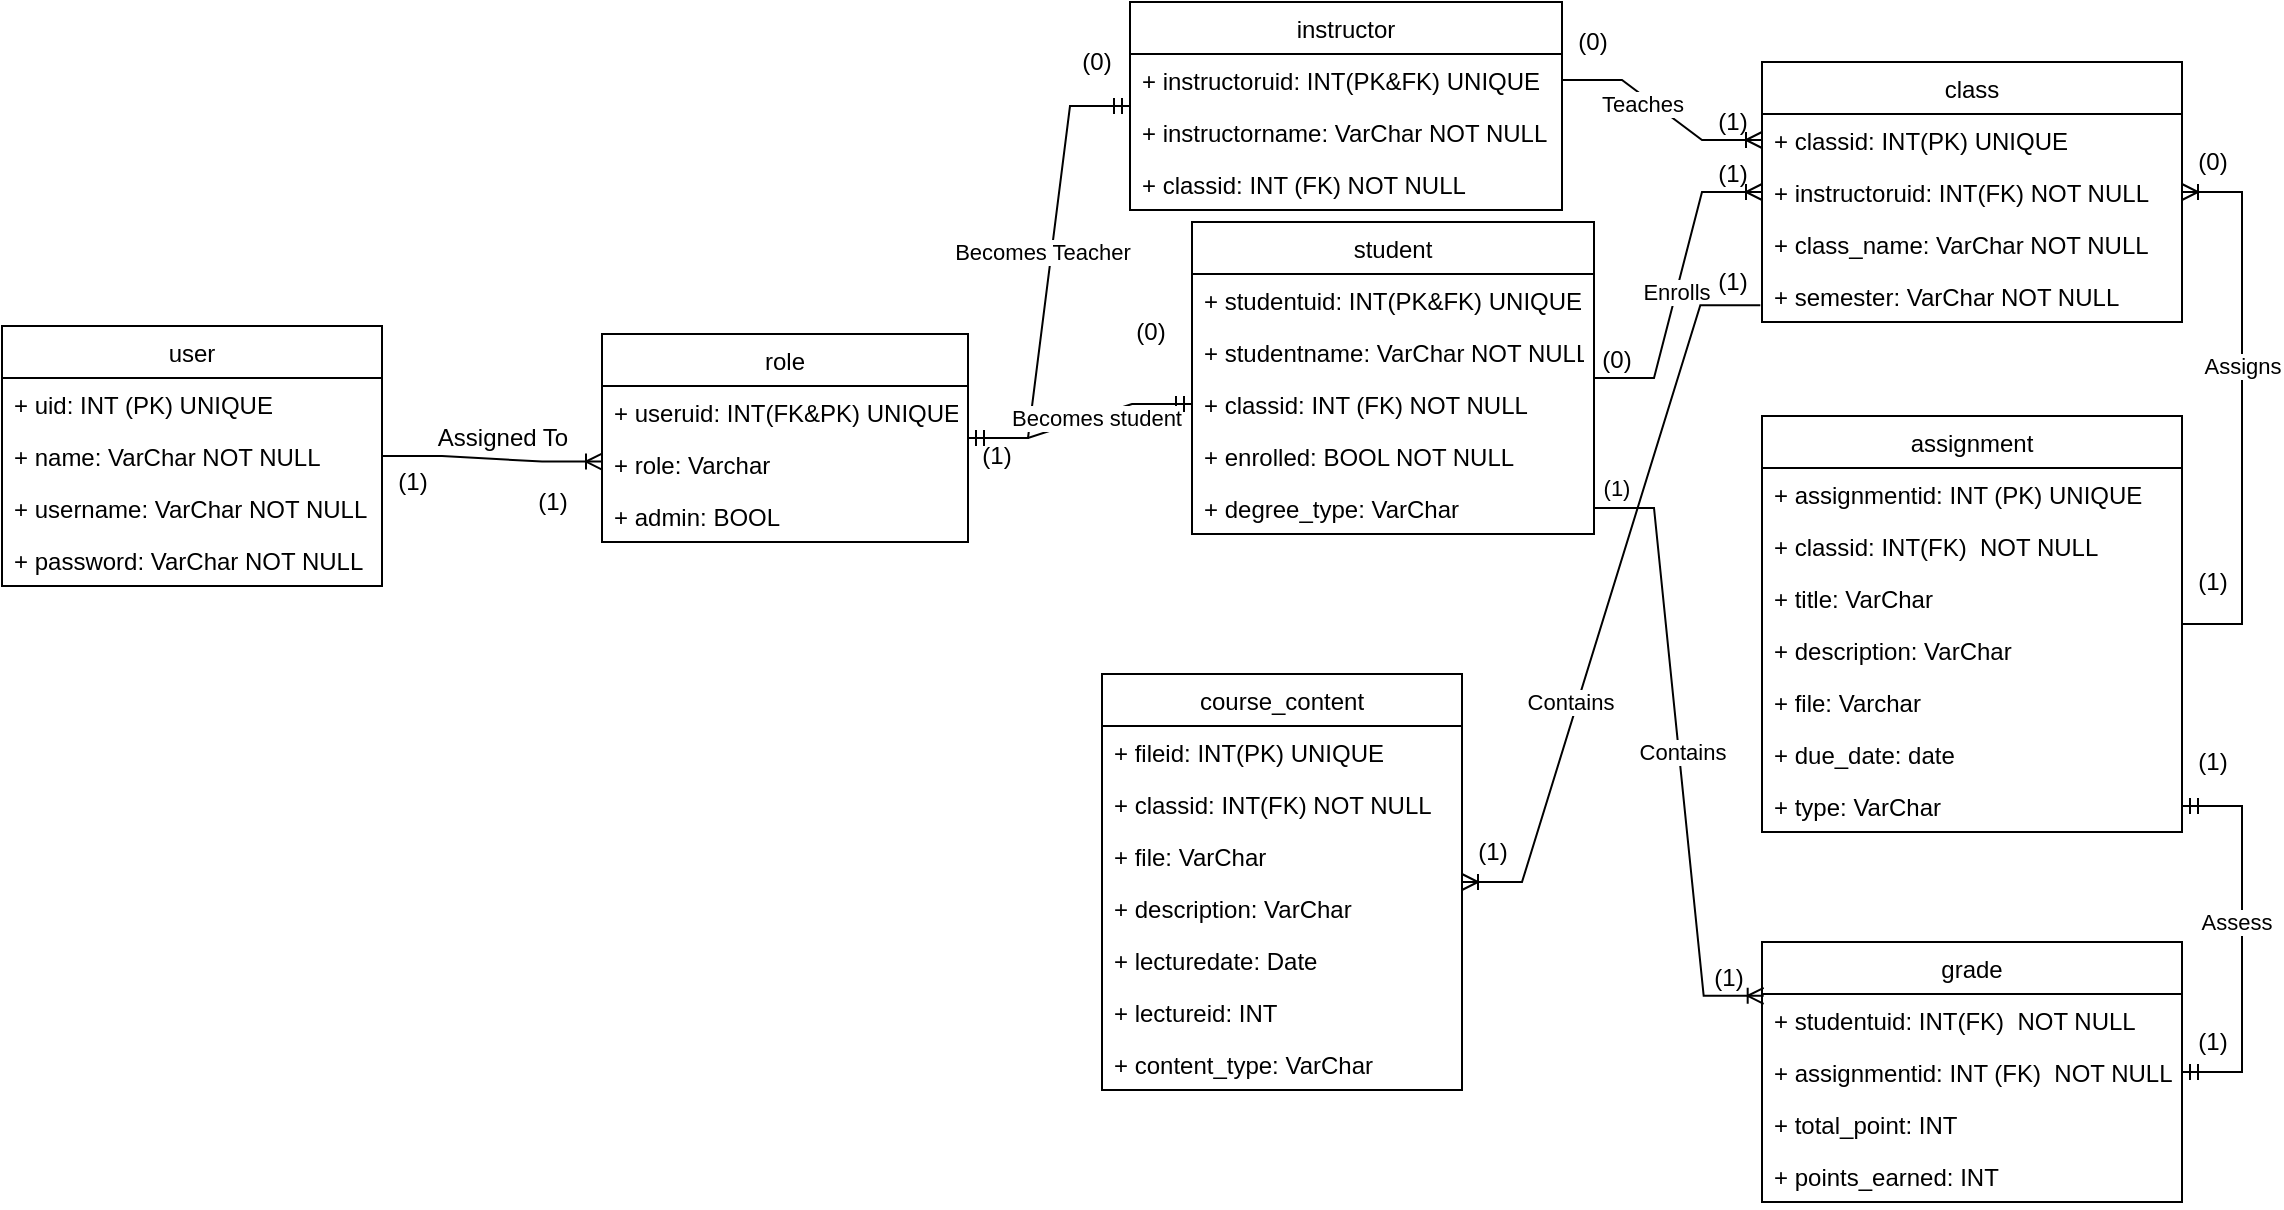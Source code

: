 <mxfile version="17.1.3" type="github">
  <diagram id="VYZQv91BQU45XDSXAsdk" name="Page-1">
    <mxGraphModel dx="2321" dy="689" grid="1" gridSize="10" guides="1" tooltips="1" connect="1" arrows="1" fold="1" page="1" pageScale="1" pageWidth="1100" pageHeight="850" math="0" shadow="0">
      <root>
        <mxCell id="0" />
        <mxCell id="1" parent="0" />
        <mxCell id="eXv01nYORWSgZVJWpv61-1" value="user" style="swimlane;fontStyle=0;childLayout=stackLayout;horizontal=1;startSize=26;fillColor=none;horizontalStack=0;resizeParent=1;resizeParentMax=0;resizeLast=0;collapsible=1;marginBottom=0;" parent="1" vertex="1">
          <mxGeometry x="-30" y="172" width="190" height="130" as="geometry" />
        </mxCell>
        <mxCell id="eXv01nYORWSgZVJWpv61-2" value="+ uid: INT (PK) UNIQUE" style="text;strokeColor=none;fillColor=none;align=left;verticalAlign=top;spacingLeft=4;spacingRight=4;overflow=hidden;rotatable=0;points=[[0,0.5],[1,0.5]];portConstraint=eastwest;" parent="eXv01nYORWSgZVJWpv61-1" vertex="1">
          <mxGeometry y="26" width="190" height="26" as="geometry" />
        </mxCell>
        <mxCell id="eXv01nYORWSgZVJWpv61-3" value="+ name: VarChar NOT NULL" style="text;strokeColor=none;fillColor=none;align=left;verticalAlign=top;spacingLeft=4;spacingRight=4;overflow=hidden;rotatable=0;points=[[0,0.5],[1,0.5]];portConstraint=eastwest;" parent="eXv01nYORWSgZVJWpv61-1" vertex="1">
          <mxGeometry y="52" width="190" height="26" as="geometry" />
        </mxCell>
        <mxCell id="eXv01nYORWSgZVJWpv61-4" value="+ username: VarChar NOT NULL&#xa;" style="text;strokeColor=none;fillColor=none;align=left;verticalAlign=top;spacingLeft=4;spacingRight=4;overflow=hidden;rotatable=0;points=[[0,0.5],[1,0.5]];portConstraint=eastwest;" parent="eXv01nYORWSgZVJWpv61-1" vertex="1">
          <mxGeometry y="78" width="190" height="26" as="geometry" />
        </mxCell>
        <mxCell id="eXv01nYORWSgZVJWpv61-5" value="+ password: VarChar NOT NULL&#xa;" style="text;strokeColor=none;fillColor=none;align=left;verticalAlign=top;spacingLeft=4;spacingRight=4;overflow=hidden;rotatable=0;points=[[0,0.5],[1,0.5]];portConstraint=eastwest;" parent="eXv01nYORWSgZVJWpv61-1" vertex="1">
          <mxGeometry y="104" width="190" height="26" as="geometry" />
        </mxCell>
        <mxCell id="eXv01nYORWSgZVJWpv61-6" value="role" style="swimlane;fontStyle=0;childLayout=stackLayout;horizontal=1;startSize=26;fillColor=none;horizontalStack=0;resizeParent=1;resizeParentMax=0;resizeLast=0;collapsible=1;marginBottom=0;" parent="1" vertex="1">
          <mxGeometry x="270" y="176" width="183" height="104" as="geometry" />
        </mxCell>
        <mxCell id="eXv01nYORWSgZVJWpv61-7" value="+ useruid: INT(FK&amp;PK) UNIQUE" style="text;strokeColor=none;fillColor=none;align=left;verticalAlign=top;spacingLeft=4;spacingRight=4;overflow=hidden;rotatable=0;points=[[0,0.5],[1,0.5]];portConstraint=eastwest;" parent="eXv01nYORWSgZVJWpv61-6" vertex="1">
          <mxGeometry y="26" width="183" height="26" as="geometry" />
        </mxCell>
        <mxCell id="zj9yC82mUhUY9r3T3yFx-25" value="+ role: Varchar" style="text;strokeColor=none;fillColor=none;align=left;verticalAlign=top;spacingLeft=4;spacingRight=4;overflow=hidden;rotatable=0;points=[[0,0.5],[1,0.5]];portConstraint=eastwest;" parent="eXv01nYORWSgZVJWpv61-6" vertex="1">
          <mxGeometry y="52" width="183" height="26" as="geometry" />
        </mxCell>
        <mxCell id="eXv01nYORWSgZVJWpv61-8" value="+ admin: BOOL" style="text;strokeColor=none;fillColor=none;align=left;verticalAlign=top;spacingLeft=4;spacingRight=4;overflow=hidden;rotatable=0;points=[[0,0.5],[1,0.5]];portConstraint=eastwest;" parent="eXv01nYORWSgZVJWpv61-6" vertex="1">
          <mxGeometry y="78" width="183" height="26" as="geometry" />
        </mxCell>
        <mxCell id="eXv01nYORWSgZVJWpv61-14" value="student" style="swimlane;fontStyle=0;childLayout=stackLayout;horizontal=1;startSize=26;fillColor=none;horizontalStack=0;resizeParent=1;resizeParentMax=0;resizeLast=0;collapsible=1;marginBottom=0;" parent="1" vertex="1">
          <mxGeometry x="565" y="120" width="201" height="156" as="geometry" />
        </mxCell>
        <mxCell id="eXv01nYORWSgZVJWpv61-15" value="+ studentuid: INT(PK&amp;FK) UNIQUE" style="text;strokeColor=none;fillColor=none;align=left;verticalAlign=top;spacingLeft=4;spacingRight=4;overflow=hidden;rotatable=0;points=[[0,0.5],[1,0.5]];portConstraint=eastwest;" parent="eXv01nYORWSgZVJWpv61-14" vertex="1">
          <mxGeometry y="26" width="201" height="26" as="geometry" />
        </mxCell>
        <mxCell id="6dxxQCB3jfcKRgoN7G0b-2" value="+ studentname: VarChar NOT NULL" style="text;strokeColor=none;fillColor=none;align=left;verticalAlign=top;spacingLeft=4;spacingRight=4;overflow=hidden;rotatable=0;points=[[0,0.5],[1,0.5]];portConstraint=eastwest;" vertex="1" parent="eXv01nYORWSgZVJWpv61-14">
          <mxGeometry y="52" width="201" height="26" as="geometry" />
        </mxCell>
        <mxCell id="eXv01nYORWSgZVJWpv61-16" value="+ classid: INT (FK) NOT NULL&#xa; " style="text;strokeColor=none;fillColor=none;align=left;verticalAlign=top;spacingLeft=4;spacingRight=4;overflow=hidden;rotatable=0;points=[[0,0.5],[1,0.5]];portConstraint=eastwest;" parent="eXv01nYORWSgZVJWpv61-14" vertex="1">
          <mxGeometry y="78" width="201" height="26" as="geometry" />
        </mxCell>
        <mxCell id="zj9yC82mUhUY9r3T3yFx-26" value="+ enrolled: BOOL NOT NULL" style="text;strokeColor=none;fillColor=none;align=left;verticalAlign=top;spacingLeft=4;spacingRight=4;overflow=hidden;rotatable=0;points=[[0,0.5],[1,0.5]];portConstraint=eastwest;" parent="eXv01nYORWSgZVJWpv61-14" vertex="1">
          <mxGeometry y="104" width="201" height="26" as="geometry" />
        </mxCell>
        <mxCell id="zj9yC82mUhUY9r3T3yFx-29" value="+ degree_type: VarChar" style="text;strokeColor=none;fillColor=none;align=left;verticalAlign=top;spacingLeft=4;spacingRight=4;overflow=hidden;rotatable=0;points=[[0,0.5],[1,0.5]];portConstraint=eastwest;" parent="eXv01nYORWSgZVJWpv61-14" vertex="1">
          <mxGeometry y="130" width="201" height="26" as="geometry" />
        </mxCell>
        <mxCell id="eXv01nYORWSgZVJWpv61-18" value="class" style="swimlane;fontStyle=0;childLayout=stackLayout;horizontal=1;startSize=26;fillColor=none;horizontalStack=0;resizeParent=1;resizeParentMax=0;resizeLast=0;collapsible=1;marginBottom=0;" parent="1" vertex="1">
          <mxGeometry x="850" y="40" width="210" height="130" as="geometry" />
        </mxCell>
        <mxCell id="eXv01nYORWSgZVJWpv61-19" value="+ classid: INT(PK) UNIQUE" style="text;strokeColor=none;fillColor=none;align=left;verticalAlign=top;spacingLeft=4;spacingRight=4;overflow=hidden;rotatable=0;points=[[0,0.5],[1,0.5]];portConstraint=eastwest;" parent="eXv01nYORWSgZVJWpv61-18" vertex="1">
          <mxGeometry y="26" width="210" height="26" as="geometry" />
        </mxCell>
        <mxCell id="zj9yC82mUhUY9r3T3yFx-22" value="+ instructoruid: INT(FK) NOT NULL" style="text;strokeColor=none;fillColor=none;align=left;verticalAlign=top;spacingLeft=4;spacingRight=4;overflow=hidden;rotatable=0;points=[[0,0.5],[1,0.5]];portConstraint=eastwest;" parent="eXv01nYORWSgZVJWpv61-18" vertex="1">
          <mxGeometry y="52" width="210" height="26" as="geometry" />
        </mxCell>
        <mxCell id="eXv01nYORWSgZVJWpv61-20" value="+ class_name: VarChar NOT NULL" style="text;strokeColor=none;fillColor=none;align=left;verticalAlign=top;spacingLeft=4;spacingRight=4;overflow=hidden;rotatable=0;points=[[0,0.5],[1,0.5]];portConstraint=eastwest;" parent="eXv01nYORWSgZVJWpv61-18" vertex="1">
          <mxGeometry y="78" width="210" height="26" as="geometry" />
        </mxCell>
        <mxCell id="zj9yC82mUhUY9r3T3yFx-12" value="+ semester: VarChar NOT NULL" style="text;strokeColor=none;fillColor=none;align=left;verticalAlign=top;spacingLeft=4;spacingRight=4;overflow=hidden;rotatable=0;points=[[0,0.5],[1,0.5]];portConstraint=eastwest;" parent="eXv01nYORWSgZVJWpv61-18" vertex="1">
          <mxGeometry y="104" width="210" height="26" as="geometry" />
        </mxCell>
        <mxCell id="eXv01nYORWSgZVJWpv61-22" value="instructor" style="swimlane;fontStyle=0;childLayout=stackLayout;horizontal=1;startSize=26;fillColor=none;horizontalStack=0;resizeParent=1;resizeParentMax=0;resizeLast=0;collapsible=1;marginBottom=0;" parent="1" vertex="1">
          <mxGeometry x="534" y="10" width="216" height="104" as="geometry" />
        </mxCell>
        <mxCell id="eXv01nYORWSgZVJWpv61-23" value="+ instructoruid: INT(PK&amp;FK) UNIQUE&#xa;" style="text;strokeColor=none;fillColor=none;align=left;verticalAlign=top;spacingLeft=4;spacingRight=4;overflow=hidden;rotatable=0;points=[[0,0.5],[1,0.5]];portConstraint=eastwest;" parent="eXv01nYORWSgZVJWpv61-22" vertex="1">
          <mxGeometry y="26" width="216" height="26" as="geometry" />
        </mxCell>
        <mxCell id="6dxxQCB3jfcKRgoN7G0b-1" value="+ instructorname: VarChar NOT NULL&#xa;" style="text;strokeColor=none;fillColor=none;align=left;verticalAlign=top;spacingLeft=4;spacingRight=4;overflow=hidden;rotatable=0;points=[[0,0.5],[1,0.5]];portConstraint=eastwest;" vertex="1" parent="eXv01nYORWSgZVJWpv61-22">
          <mxGeometry y="52" width="216" height="26" as="geometry" />
        </mxCell>
        <mxCell id="eXv01nYORWSgZVJWpv61-24" value="+ classid: INT (FK) NOT NULL" style="text;strokeColor=none;fillColor=none;align=left;verticalAlign=top;spacingLeft=4;spacingRight=4;overflow=hidden;rotatable=0;points=[[0,0.5],[1,0.5]];portConstraint=eastwest;" parent="eXv01nYORWSgZVJWpv61-22" vertex="1">
          <mxGeometry y="78" width="216" height="26" as="geometry" />
        </mxCell>
        <mxCell id="eXv01nYORWSgZVJWpv61-26" value="assignment" style="swimlane;fontStyle=0;childLayout=stackLayout;horizontal=1;startSize=26;fillColor=none;horizontalStack=0;resizeParent=1;resizeParentMax=0;resizeLast=0;collapsible=1;marginBottom=0;" parent="1" vertex="1">
          <mxGeometry x="850" y="217" width="210" height="208" as="geometry" />
        </mxCell>
        <mxCell id="eXv01nYORWSgZVJWpv61-28" value="+ assignmentid: INT (PK) UNIQUE" style="text;strokeColor=none;fillColor=none;align=left;verticalAlign=top;spacingLeft=4;spacingRight=4;overflow=hidden;rotatable=0;points=[[0,0.5],[1,0.5]];portConstraint=eastwest;" parent="eXv01nYORWSgZVJWpv61-26" vertex="1">
          <mxGeometry y="26" width="210" height="26" as="geometry" />
        </mxCell>
        <mxCell id="eXv01nYORWSgZVJWpv61-27" value="+ classid: INT(FK)  NOT NULL" style="text;strokeColor=none;fillColor=none;align=left;verticalAlign=top;spacingLeft=4;spacingRight=4;overflow=hidden;rotatable=0;points=[[0,0.5],[1,0.5]];portConstraint=eastwest;" parent="eXv01nYORWSgZVJWpv61-26" vertex="1">
          <mxGeometry y="52" width="210" height="26" as="geometry" />
        </mxCell>
        <mxCell id="eXv01nYORWSgZVJWpv61-30" value="+ title: VarChar" style="text;strokeColor=none;fillColor=none;align=left;verticalAlign=top;spacingLeft=4;spacingRight=4;overflow=hidden;rotatable=0;points=[[0,0.5],[1,0.5]];portConstraint=eastwest;" parent="eXv01nYORWSgZVJWpv61-26" vertex="1">
          <mxGeometry y="78" width="210" height="26" as="geometry" />
        </mxCell>
        <mxCell id="eXv01nYORWSgZVJWpv61-29" value="+ description: VarChar" style="text;strokeColor=none;fillColor=none;align=left;verticalAlign=top;spacingLeft=4;spacingRight=4;overflow=hidden;rotatable=0;points=[[0,0.5],[1,0.5]];portConstraint=eastwest;" parent="eXv01nYORWSgZVJWpv61-26" vertex="1">
          <mxGeometry y="104" width="210" height="26" as="geometry" />
        </mxCell>
        <mxCell id="eXv01nYORWSgZVJWpv61-31" value="+ file: Varchar" style="text;strokeColor=none;fillColor=none;align=left;verticalAlign=top;spacingLeft=4;spacingRight=4;overflow=hidden;rotatable=0;points=[[0,0.5],[1,0.5]];portConstraint=eastwest;" parent="eXv01nYORWSgZVJWpv61-26" vertex="1">
          <mxGeometry y="130" width="210" height="26" as="geometry" />
        </mxCell>
        <mxCell id="zj9yC82mUhUY9r3T3yFx-5" value="+ due_date: date" style="text;strokeColor=none;fillColor=none;align=left;verticalAlign=top;spacingLeft=4;spacingRight=4;overflow=hidden;rotatable=0;points=[[0,0.5],[1,0.5]];portConstraint=eastwest;" parent="eXv01nYORWSgZVJWpv61-26" vertex="1">
          <mxGeometry y="156" width="210" height="26" as="geometry" />
        </mxCell>
        <mxCell id="eXv01nYORWSgZVJWpv61-32" value="+ type: VarChar" style="text;strokeColor=none;fillColor=none;align=left;verticalAlign=top;spacingLeft=4;spacingRight=4;overflow=hidden;rotatable=0;points=[[0,0.5],[1,0.5]];portConstraint=eastwest;" parent="eXv01nYORWSgZVJWpv61-26" vertex="1">
          <mxGeometry y="182" width="210" height="26" as="geometry" />
        </mxCell>
        <mxCell id="zj9yC82mUhUY9r3T3yFx-1" value="grade" style="swimlane;fontStyle=0;childLayout=stackLayout;horizontal=1;startSize=26;fillColor=none;horizontalStack=0;resizeParent=1;resizeParentMax=0;resizeLast=0;collapsible=1;marginBottom=0;" parent="1" vertex="1">
          <mxGeometry x="850" y="480" width="210" height="130" as="geometry" />
        </mxCell>
        <mxCell id="zj9yC82mUhUY9r3T3yFx-2" value="+ studentuid: INT(FK)  NOT NULL" style="text;strokeColor=none;fillColor=none;align=left;verticalAlign=top;spacingLeft=4;spacingRight=4;overflow=hidden;rotatable=0;points=[[0,0.5],[1,0.5]];portConstraint=eastwest;" parent="zj9yC82mUhUY9r3T3yFx-1" vertex="1">
          <mxGeometry y="26" width="210" height="26" as="geometry" />
        </mxCell>
        <mxCell id="zj9yC82mUhUY9r3T3yFx-3" value="+ assignmentid: INT (FK)  NOT NULL" style="text;strokeColor=none;fillColor=none;align=left;verticalAlign=top;spacingLeft=4;spacingRight=4;overflow=hidden;rotatable=0;points=[[0,0.5],[1,0.5]];portConstraint=eastwest;" parent="zj9yC82mUhUY9r3T3yFx-1" vertex="1">
          <mxGeometry y="52" width="210" height="26" as="geometry" />
        </mxCell>
        <mxCell id="zj9yC82mUhUY9r3T3yFx-4" value="+ total_point: INT" style="text;strokeColor=none;fillColor=none;align=left;verticalAlign=top;spacingLeft=4;spacingRight=4;overflow=hidden;rotatable=0;points=[[0,0.5],[1,0.5]];portConstraint=eastwest;" parent="zj9yC82mUhUY9r3T3yFx-1" vertex="1">
          <mxGeometry y="78" width="210" height="26" as="geometry" />
        </mxCell>
        <mxCell id="zj9yC82mUhUY9r3T3yFx-14" value="+ points_earned: INT" style="text;strokeColor=none;fillColor=none;align=left;verticalAlign=top;spacingLeft=4;spacingRight=4;overflow=hidden;rotatable=0;points=[[0,0.5],[1,0.5]];portConstraint=eastwest;" parent="zj9yC82mUhUY9r3T3yFx-1" vertex="1">
          <mxGeometry y="104" width="210" height="26" as="geometry" />
        </mxCell>
        <mxCell id="zj9yC82mUhUY9r3T3yFx-6" value="course_content" style="swimlane;fontStyle=0;childLayout=stackLayout;horizontal=1;startSize=26;fillColor=none;horizontalStack=0;resizeParent=1;resizeParentMax=0;resizeLast=0;collapsible=1;marginBottom=0;" parent="1" vertex="1">
          <mxGeometry x="520" y="346" width="180" height="208" as="geometry" />
        </mxCell>
        <mxCell id="zj9yC82mUhUY9r3T3yFx-7" value="+ fileid: INT(PK) UNIQUE" style="text;strokeColor=none;fillColor=none;align=left;verticalAlign=top;spacingLeft=4;spacingRight=4;overflow=hidden;rotatable=0;points=[[0,0.5],[1,0.5]];portConstraint=eastwest;" parent="zj9yC82mUhUY9r3T3yFx-6" vertex="1">
          <mxGeometry y="26" width="180" height="26" as="geometry" />
        </mxCell>
        <mxCell id="zj9yC82mUhUY9r3T3yFx-11" value="+ classid: INT(FK) NOT NULL" style="text;strokeColor=none;fillColor=none;align=left;verticalAlign=top;spacingLeft=4;spacingRight=4;overflow=hidden;rotatable=0;points=[[0,0.5],[1,0.5]];portConstraint=eastwest;" parent="zj9yC82mUhUY9r3T3yFx-6" vertex="1">
          <mxGeometry y="52" width="180" height="26" as="geometry" />
        </mxCell>
        <mxCell id="6UjHQ08YefR2aWW3Ah0t-1" value="+ file: VarChar" style="text;strokeColor=none;fillColor=none;align=left;verticalAlign=top;spacingLeft=4;spacingRight=4;overflow=hidden;rotatable=0;points=[[0,0.5],[1,0.5]];portConstraint=eastwest;" parent="zj9yC82mUhUY9r3T3yFx-6" vertex="1">
          <mxGeometry y="78" width="180" height="26" as="geometry" />
        </mxCell>
        <mxCell id="zj9yC82mUhUY9r3T3yFx-8" value="+ description: VarChar" style="text;strokeColor=none;fillColor=none;align=left;verticalAlign=top;spacingLeft=4;spacingRight=4;overflow=hidden;rotatable=0;points=[[0,0.5],[1,0.5]];portConstraint=eastwest;" parent="zj9yC82mUhUY9r3T3yFx-6" vertex="1">
          <mxGeometry y="104" width="180" height="26" as="geometry" />
        </mxCell>
        <mxCell id="zj9yC82mUhUY9r3T3yFx-10" value="+ lecturedate: Date" style="text;strokeColor=none;fillColor=none;align=left;verticalAlign=top;spacingLeft=4;spacingRight=4;overflow=hidden;rotatable=0;points=[[0,0.5],[1,0.5]];portConstraint=eastwest;" parent="zj9yC82mUhUY9r3T3yFx-6" vertex="1">
          <mxGeometry y="130" width="180" height="26" as="geometry" />
        </mxCell>
        <mxCell id="zj9yC82mUhUY9r3T3yFx-9" value="+ lectureid: INT" style="text;strokeColor=none;fillColor=none;align=left;verticalAlign=top;spacingLeft=4;spacingRight=4;overflow=hidden;rotatable=0;points=[[0,0.5],[1,0.5]];portConstraint=eastwest;" parent="zj9yC82mUhUY9r3T3yFx-6" vertex="1">
          <mxGeometry y="156" width="180" height="26" as="geometry" />
        </mxCell>
        <mxCell id="zj9yC82mUhUY9r3T3yFx-13" value="+ content_type: VarChar" style="text;strokeColor=none;fillColor=none;align=left;verticalAlign=top;spacingLeft=4;spacingRight=4;overflow=hidden;rotatable=0;points=[[0,0.5],[1,0.5]];portConstraint=eastwest;" parent="zj9yC82mUhUY9r3T3yFx-6" vertex="1">
          <mxGeometry y="182" width="180" height="26" as="geometry" />
        </mxCell>
        <mxCell id="fBzl21y408ZaREQ3C_1P-17" value="" style="edgeStyle=entityRelationEdgeStyle;fontSize=12;html=1;endArrow=ERoneToMany;rounded=0;entryX=1;entryY=0.64;entryDx=0;entryDy=0;entryPerimeter=0;" parent="1" source="eXv01nYORWSgZVJWpv61-1" edge="1">
          <mxGeometry width="100" height="100" relative="1" as="geometry">
            <mxPoint x="200" y="225.0" as="sourcePoint" />
            <mxPoint x="270.0" y="239.8" as="targetPoint" />
          </mxGeometry>
        </mxCell>
        <mxCell id="fBzl21y408ZaREQ3C_1P-19" value="" style="edgeStyle=entityRelationEdgeStyle;fontSize=12;html=1;endArrow=ERmandOne;startArrow=ERmandOne;rounded=0;" parent="1" source="eXv01nYORWSgZVJWpv61-6" target="eXv01nYORWSgZVJWpv61-22" edge="1">
          <mxGeometry width="100" height="100" relative="1" as="geometry">
            <mxPoint x="460" y="150" as="sourcePoint" />
            <mxPoint x="560" y="50" as="targetPoint" />
          </mxGeometry>
        </mxCell>
        <mxCell id="fBzl21y408ZaREQ3C_1P-20" value="Becomes Teacher" style="edgeLabel;html=1;align=center;verticalAlign=middle;resizable=0;points=[];" parent="fBzl21y408ZaREQ3C_1P-19" vertex="1" connectable="0">
          <mxGeometry x="0.088" y="5" relative="1" as="geometry">
            <mxPoint as="offset" />
          </mxGeometry>
        </mxCell>
        <mxCell id="fBzl21y408ZaREQ3C_1P-21" value="" style="edgeStyle=entityRelationEdgeStyle;fontSize=12;html=1;endArrow=ERmandOne;startArrow=ERmandOne;rounded=0;entryX=0;entryY=0.5;entryDx=0;entryDy=0;" parent="1" source="eXv01nYORWSgZVJWpv61-6" target="eXv01nYORWSgZVJWpv61-16" edge="1">
          <mxGeometry width="100" height="100" relative="1" as="geometry">
            <mxPoint x="453" y="215" as="sourcePoint" />
            <mxPoint x="556" y="170" as="targetPoint" />
          </mxGeometry>
        </mxCell>
        <mxCell id="fBzl21y408ZaREQ3C_1P-22" value="Becomes student" style="edgeLabel;html=1;align=center;verticalAlign=middle;resizable=0;points=[];" parent="fBzl21y408ZaREQ3C_1P-21" vertex="1" connectable="0">
          <mxGeometry x="0.174" y="-1" relative="1" as="geometry">
            <mxPoint x="-2" as="offset" />
          </mxGeometry>
        </mxCell>
        <mxCell id="fBzl21y408ZaREQ3C_1P-23" value="" style="edgeStyle=entityRelationEdgeStyle;fontSize=12;html=1;endArrow=ERoneToMany;rounded=0;" parent="1" source="eXv01nYORWSgZVJWpv61-14" target="eXv01nYORWSgZVJWpv61-18" edge="1">
          <mxGeometry width="100" height="100" relative="1" as="geometry">
            <mxPoint x="740" y="200" as="sourcePoint" />
            <mxPoint x="840" y="100" as="targetPoint" />
          </mxGeometry>
        </mxCell>
        <mxCell id="fBzl21y408ZaREQ3C_1P-26" value="Enrolls" style="edgeLabel;html=1;align=center;verticalAlign=middle;resizable=0;points=[];" parent="fBzl21y408ZaREQ3C_1P-23" vertex="1" connectable="0">
          <mxGeometry x="-0.036" relative="1" as="geometry">
            <mxPoint as="offset" />
          </mxGeometry>
        </mxCell>
        <mxCell id="fBzl21y408ZaREQ3C_1P-24" value="" style="edgeStyle=entityRelationEdgeStyle;fontSize=12;html=1;endArrow=ERoneToMany;rounded=0;exitX=1;exitY=0.5;exitDx=0;exitDy=0;entryX=0;entryY=0.5;entryDx=0;entryDy=0;" parent="1" source="eXv01nYORWSgZVJWpv61-23" target="eXv01nYORWSgZVJWpv61-19" edge="1">
          <mxGeometry width="100" height="100" relative="1" as="geometry">
            <mxPoint x="710" y="110" as="sourcePoint" />
            <mxPoint x="810" y="10" as="targetPoint" />
          </mxGeometry>
        </mxCell>
        <mxCell id="fBzl21y408ZaREQ3C_1P-25" value="Teaches" style="edgeLabel;html=1;align=center;verticalAlign=middle;resizable=0;points=[];" parent="fBzl21y408ZaREQ3C_1P-24" vertex="1" connectable="0">
          <mxGeometry x="-0.181" y="-4" relative="1" as="geometry">
            <mxPoint as="offset" />
          </mxGeometry>
        </mxCell>
        <mxCell id="fBzl21y408ZaREQ3C_1P-27" value="" style="edgeStyle=entityRelationEdgeStyle;fontSize=12;html=1;endArrow=ERoneToMany;rounded=0;exitX=-0.004;exitY=0.676;exitDx=0;exitDy=0;exitPerimeter=0;" parent="1" source="zj9yC82mUhUY9r3T3yFx-12" target="zj9yC82mUhUY9r3T3yFx-6" edge="1">
          <mxGeometry width="100" height="100" relative="1" as="geometry">
            <mxPoint x="140" y="560" as="sourcePoint" />
            <mxPoint x="240" y="460" as="targetPoint" />
          </mxGeometry>
        </mxCell>
        <mxCell id="fBzl21y408ZaREQ3C_1P-34" value="Contains" style="edgeLabel;html=1;align=center;verticalAlign=middle;resizable=0;points=[];" parent="fBzl21y408ZaREQ3C_1P-27" vertex="1" connectable="0">
          <mxGeometry x="0.068" y="1" relative="1" as="geometry">
            <mxPoint x="-18" y="42" as="offset" />
          </mxGeometry>
        </mxCell>
        <mxCell id="fBzl21y408ZaREQ3C_1P-29" value="" style="edgeStyle=entityRelationEdgeStyle;fontSize=12;html=1;endArrow=ERmandOne;startArrow=ERmandOne;rounded=0;entryX=1;entryY=0.5;entryDx=0;entryDy=0;" parent="1" source="zj9yC82mUhUY9r3T3yFx-1" target="eXv01nYORWSgZVJWpv61-32" edge="1">
          <mxGeometry width="100" height="100" relative="1" as="geometry">
            <mxPoint x="690" y="390" as="sourcePoint" />
            <mxPoint x="790" y="290" as="targetPoint" />
          </mxGeometry>
        </mxCell>
        <mxCell id="fBzl21y408ZaREQ3C_1P-30" value="Assess" style="edgeLabel;html=1;align=center;verticalAlign=middle;resizable=0;points=[];" parent="fBzl21y408ZaREQ3C_1P-29" vertex="1" connectable="0">
          <mxGeometry x="0.087" y="3" relative="1" as="geometry">
            <mxPoint as="offset" />
          </mxGeometry>
        </mxCell>
        <mxCell id="fBzl21y408ZaREQ3C_1P-32" value="" style="edgeStyle=entityRelationEdgeStyle;fontSize=12;html=1;endArrow=ERoneToMany;rounded=0;" parent="1" source="eXv01nYORWSgZVJWpv61-26" target="eXv01nYORWSgZVJWpv61-18" edge="1">
          <mxGeometry width="100" height="100" relative="1" as="geometry">
            <mxPoint x="190" y="490" as="sourcePoint" />
            <mxPoint x="290" y="390" as="targetPoint" />
          </mxGeometry>
        </mxCell>
        <mxCell id="fBzl21y408ZaREQ3C_1P-35" value="Assigns" style="edgeLabel;html=1;align=center;verticalAlign=middle;resizable=0;points=[];" parent="fBzl21y408ZaREQ3C_1P-32" vertex="1" connectable="0">
          <mxGeometry x="0.151" relative="1" as="geometry">
            <mxPoint as="offset" />
          </mxGeometry>
        </mxCell>
        <mxCell id="fBzl21y408ZaREQ3C_1P-36" value="(1)" style="text;html=1;align=center;verticalAlign=middle;resizable=0;points=[];autosize=1;strokeColor=none;fillColor=none;" parent="1" vertex="1">
          <mxGeometry x="160" y="240" width="30" height="20" as="geometry" />
        </mxCell>
        <mxCell id="fBzl21y408ZaREQ3C_1P-37" value="(1)" style="text;html=1;align=center;verticalAlign=middle;resizable=0;points=[];autosize=1;strokeColor=none;fillColor=none;" parent="1" vertex="1">
          <mxGeometry x="230" y="250" width="30" height="20" as="geometry" />
        </mxCell>
        <mxCell id="fBzl21y408ZaREQ3C_1P-38" value="(1)" style="text;html=1;align=center;verticalAlign=middle;resizable=0;points=[];autosize=1;strokeColor=none;fillColor=none;" parent="1" vertex="1">
          <mxGeometry x="452" y="227" width="30" height="20" as="geometry" />
        </mxCell>
        <mxCell id="fBzl21y408ZaREQ3C_1P-39" value="(0)" style="text;html=1;align=center;verticalAlign=middle;resizable=0;points=[];autosize=1;strokeColor=none;fillColor=none;" parent="1" vertex="1">
          <mxGeometry x="502" y="30" width="30" height="20" as="geometry" />
        </mxCell>
        <mxCell id="fBzl21y408ZaREQ3C_1P-40" value="(0)" style="text;html=1;align=center;verticalAlign=middle;resizable=0;points=[];autosize=1;strokeColor=none;fillColor=none;" parent="1" vertex="1">
          <mxGeometry x="529" y="165" width="30" height="20" as="geometry" />
        </mxCell>
        <mxCell id="fBzl21y408ZaREQ3C_1P-43" value="(1)" style="text;html=1;align=center;verticalAlign=middle;resizable=0;points=[];autosize=1;strokeColor=none;fillColor=none;" parent="1" vertex="1">
          <mxGeometry x="820" y="60" width="30" height="20" as="geometry" />
        </mxCell>
        <mxCell id="fBzl21y408ZaREQ3C_1P-44" value="(1)" style="text;html=1;align=center;verticalAlign=middle;resizable=0;points=[];autosize=1;strokeColor=none;fillColor=none;" parent="1" vertex="1">
          <mxGeometry x="820" y="86" width="30" height="20" as="geometry" />
        </mxCell>
        <mxCell id="fBzl21y408ZaREQ3C_1P-45" value="(1)" style="text;html=1;align=center;verticalAlign=middle;resizable=0;points=[];autosize=1;strokeColor=none;fillColor=none;" parent="1" vertex="1">
          <mxGeometry x="820" y="140" width="30" height="20" as="geometry" />
        </mxCell>
        <mxCell id="fBzl21y408ZaREQ3C_1P-46" value="(0)" style="text;html=1;align=center;verticalAlign=middle;resizable=0;points=[];autosize=1;strokeColor=none;fillColor=none;" parent="1" vertex="1">
          <mxGeometry x="1060" y="80" width="30" height="20" as="geometry" />
        </mxCell>
        <mxCell id="fBzl21y408ZaREQ3C_1P-47" value="(1)" style="text;html=1;align=center;verticalAlign=middle;resizable=0;points=[];autosize=1;strokeColor=none;fillColor=none;" parent="1" vertex="1">
          <mxGeometry x="700" y="425" width="30" height="20" as="geometry" />
        </mxCell>
        <mxCell id="fBzl21y408ZaREQ3C_1P-48" value="(1)" style="text;html=1;align=center;verticalAlign=middle;resizable=0;points=[];autosize=1;strokeColor=none;fillColor=none;" parent="1" vertex="1">
          <mxGeometry x="1060" y="520" width="30" height="20" as="geometry" />
        </mxCell>
        <mxCell id="fBzl21y408ZaREQ3C_1P-49" value="(1)" style="text;html=1;align=center;verticalAlign=middle;resizable=0;points=[];autosize=1;strokeColor=none;fillColor=none;" parent="1" vertex="1">
          <mxGeometry x="1060" y="380" width="30" height="20" as="geometry" />
        </mxCell>
        <mxCell id="fBzl21y408ZaREQ3C_1P-50" value="(1)" style="text;html=1;align=center;verticalAlign=middle;resizable=0;points=[];autosize=1;strokeColor=none;fillColor=none;" parent="1" vertex="1">
          <mxGeometry x="1060" y="290" width="30" height="20" as="geometry" />
        </mxCell>
        <mxCell id="fBzl21y408ZaREQ3C_1P-51" value="(0)" style="text;html=1;align=center;verticalAlign=middle;resizable=0;points=[];autosize=1;strokeColor=none;fillColor=none;" parent="1" vertex="1">
          <mxGeometry x="762" y="179" width="30" height="20" as="geometry" />
        </mxCell>
        <mxCell id="fBzl21y408ZaREQ3C_1P-52" value="(0)" style="text;html=1;align=center;verticalAlign=middle;resizable=0;points=[];autosize=1;strokeColor=none;fillColor=none;" parent="1" vertex="1">
          <mxGeometry x="750" y="20" width="30" height="20" as="geometry" />
        </mxCell>
        <mxCell id="6dxxQCB3jfcKRgoN7G0b-6" value="" style="edgeStyle=entityRelationEdgeStyle;fontSize=12;html=1;endArrow=ERoneToMany;rounded=0;exitX=1;exitY=0.5;exitDx=0;exitDy=0;entryX=0.004;entryY=0.035;entryDx=0;entryDy=0;entryPerimeter=0;" edge="1" parent="1" source="zj9yC82mUhUY9r3T3yFx-29" target="zj9yC82mUhUY9r3T3yFx-2">
          <mxGeometry width="100" height="100" relative="1" as="geometry">
            <mxPoint x="700" y="390" as="sourcePoint" />
            <mxPoint x="800" y="290" as="targetPoint" />
          </mxGeometry>
        </mxCell>
        <mxCell id="6dxxQCB3jfcKRgoN7G0b-7" value="Contains" style="edgeLabel;html=1;align=center;verticalAlign=middle;resizable=0;points=[];" vertex="1" connectable="0" parent="6dxxQCB3jfcKRgoN7G0b-6">
          <mxGeometry x="-0.002" y="1" relative="1" as="geometry">
            <mxPoint as="offset" />
          </mxGeometry>
        </mxCell>
        <mxCell id="6dxxQCB3jfcKRgoN7G0b-8" value="(1)" style="edgeLabel;html=1;align=center;verticalAlign=middle;resizable=0;points=[];" vertex="1" connectable="0" parent="6dxxQCB3jfcKRgoN7G0b-6">
          <mxGeometry x="-0.906" y="10" relative="1" as="geometry">
            <mxPoint x="-4" as="offset" />
          </mxGeometry>
        </mxCell>
        <mxCell id="6dxxQCB3jfcKRgoN7G0b-10" value="(1)" style="text;html=1;align=center;verticalAlign=middle;resizable=0;points=[];autosize=1;strokeColor=none;fillColor=none;" vertex="1" parent="1">
          <mxGeometry x="818" y="488" width="30" height="20" as="geometry" />
        </mxCell>
        <mxCell id="6dxxQCB3jfcKRgoN7G0b-11" value="Assigned To" style="text;html=1;align=center;verticalAlign=middle;resizable=0;points=[];autosize=1;strokeColor=none;fillColor=none;" vertex="1" parent="1">
          <mxGeometry x="180" y="218" width="80" height="20" as="geometry" />
        </mxCell>
      </root>
    </mxGraphModel>
  </diagram>
</mxfile>
